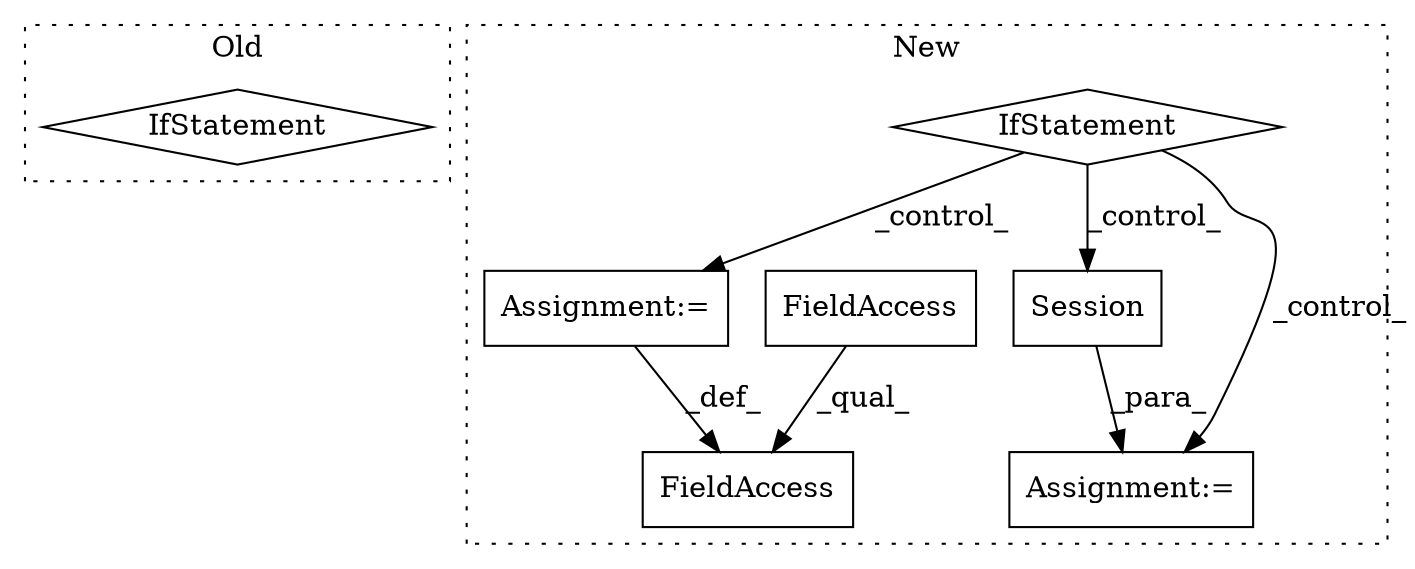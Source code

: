 digraph G {
subgraph cluster0 {
1 [label="IfStatement" a="25" s="3139,3169" l="4,2" shape="diamond"];
label = "Old";
style="dotted";
}
subgraph cluster1 {
2 [label="Session" a="32" s="4777,4791" l="8,1" shape="box"];
3 [label="IfStatement" a="25" s="4643,4668" l="4,2" shape="diamond"];
4 [label="Assignment:=" a="7" s="4748" l="1" shape="box"];
5 [label="FieldAccess" a="22" s="4717" l="31" shape="box"];
6 [label="Assignment:=" a="7" s="4765" l="1" shape="box"];
7 [label="FieldAccess" a="22" s="4717" l="18" shape="box"];
label = "New";
style="dotted";
}
2 -> 6 [label="_para_"];
3 -> 6 [label="_control_"];
3 -> 4 [label="_control_"];
3 -> 2 [label="_control_"];
4 -> 5 [label="_def_"];
7 -> 5 [label="_qual_"];
}